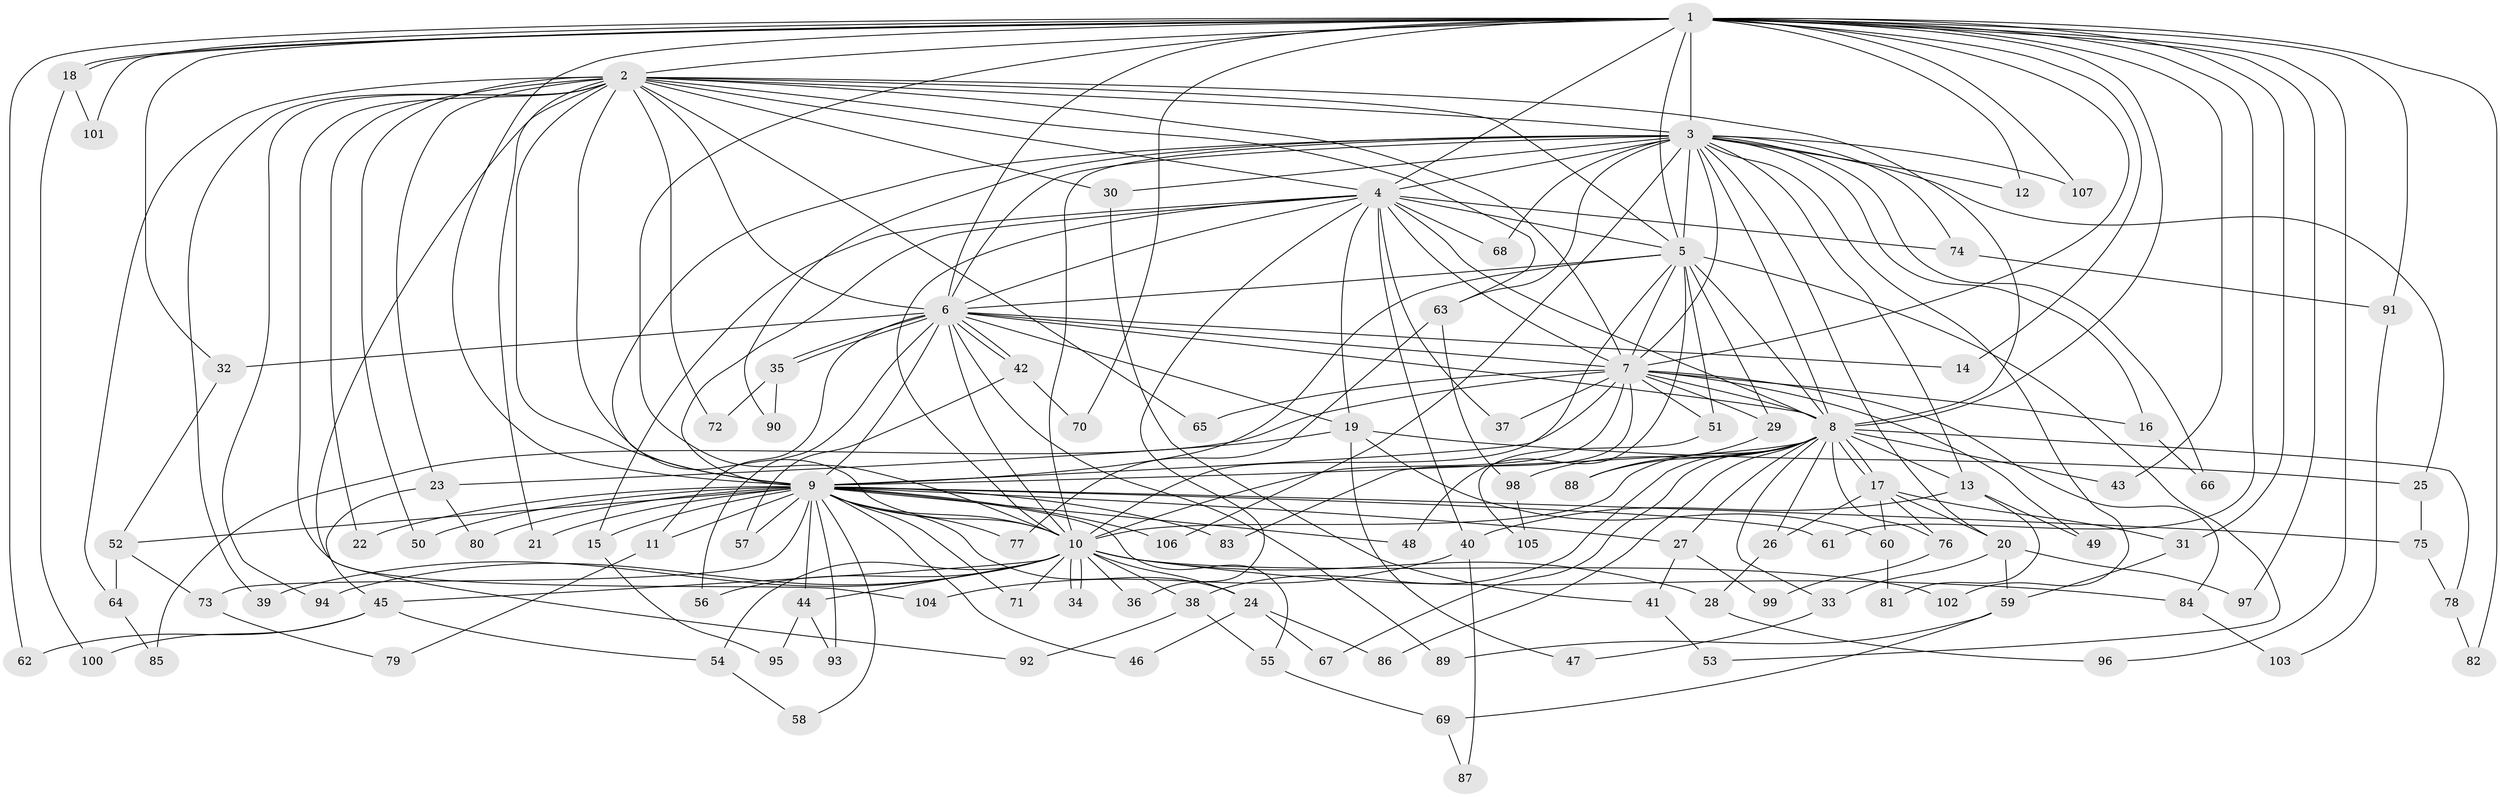 // Generated by graph-tools (version 1.1) at 2025/01/03/09/25 03:01:31]
// undirected, 107 vertices, 239 edges
graph export_dot {
graph [start="1"]
  node [color=gray90,style=filled];
  1;
  2;
  3;
  4;
  5;
  6;
  7;
  8;
  9;
  10;
  11;
  12;
  13;
  14;
  15;
  16;
  17;
  18;
  19;
  20;
  21;
  22;
  23;
  24;
  25;
  26;
  27;
  28;
  29;
  30;
  31;
  32;
  33;
  34;
  35;
  36;
  37;
  38;
  39;
  40;
  41;
  42;
  43;
  44;
  45;
  46;
  47;
  48;
  49;
  50;
  51;
  52;
  53;
  54;
  55;
  56;
  57;
  58;
  59;
  60;
  61;
  62;
  63;
  64;
  65;
  66;
  67;
  68;
  69;
  70;
  71;
  72;
  73;
  74;
  75;
  76;
  77;
  78;
  79;
  80;
  81;
  82;
  83;
  84;
  85;
  86;
  87;
  88;
  89;
  90;
  91;
  92;
  93;
  94;
  95;
  96;
  97;
  98;
  99;
  100;
  101;
  102;
  103;
  104;
  105;
  106;
  107;
  1 -- 2;
  1 -- 3;
  1 -- 4;
  1 -- 5;
  1 -- 6;
  1 -- 7;
  1 -- 8;
  1 -- 9;
  1 -- 10;
  1 -- 12;
  1 -- 14;
  1 -- 18;
  1 -- 18;
  1 -- 31;
  1 -- 32;
  1 -- 43;
  1 -- 61;
  1 -- 62;
  1 -- 70;
  1 -- 82;
  1 -- 91;
  1 -- 96;
  1 -- 97;
  1 -- 101;
  1 -- 107;
  2 -- 3;
  2 -- 4;
  2 -- 5;
  2 -- 6;
  2 -- 7;
  2 -- 8;
  2 -- 9;
  2 -- 10;
  2 -- 21;
  2 -- 22;
  2 -- 23;
  2 -- 30;
  2 -- 39;
  2 -- 50;
  2 -- 63;
  2 -- 64;
  2 -- 65;
  2 -- 72;
  2 -- 92;
  2 -- 94;
  2 -- 104;
  3 -- 4;
  3 -- 5;
  3 -- 6;
  3 -- 7;
  3 -- 8;
  3 -- 9;
  3 -- 10;
  3 -- 12;
  3 -- 13;
  3 -- 16;
  3 -- 20;
  3 -- 25;
  3 -- 30;
  3 -- 63;
  3 -- 66;
  3 -- 68;
  3 -- 74;
  3 -- 90;
  3 -- 102;
  3 -- 106;
  3 -- 107;
  4 -- 5;
  4 -- 6;
  4 -- 7;
  4 -- 8;
  4 -- 9;
  4 -- 10;
  4 -- 15;
  4 -- 19;
  4 -- 36;
  4 -- 37;
  4 -- 40;
  4 -- 68;
  4 -- 74;
  5 -- 6;
  5 -- 7;
  5 -- 8;
  5 -- 9;
  5 -- 10;
  5 -- 29;
  5 -- 48;
  5 -- 51;
  5 -- 53;
  6 -- 7;
  6 -- 8;
  6 -- 9;
  6 -- 10;
  6 -- 11;
  6 -- 14;
  6 -- 19;
  6 -- 32;
  6 -- 35;
  6 -- 35;
  6 -- 42;
  6 -- 42;
  6 -- 56;
  6 -- 89;
  7 -- 8;
  7 -- 9;
  7 -- 10;
  7 -- 16;
  7 -- 29;
  7 -- 37;
  7 -- 49;
  7 -- 51;
  7 -- 65;
  7 -- 83;
  7 -- 84;
  7 -- 85;
  8 -- 9;
  8 -- 10;
  8 -- 13;
  8 -- 17;
  8 -- 17;
  8 -- 26;
  8 -- 27;
  8 -- 33;
  8 -- 38;
  8 -- 43;
  8 -- 67;
  8 -- 76;
  8 -- 78;
  8 -- 86;
  8 -- 88;
  8 -- 98;
  9 -- 10;
  9 -- 11;
  9 -- 15;
  9 -- 21;
  9 -- 22;
  9 -- 24;
  9 -- 27;
  9 -- 44;
  9 -- 46;
  9 -- 48;
  9 -- 50;
  9 -- 52;
  9 -- 55;
  9 -- 57;
  9 -- 58;
  9 -- 61;
  9 -- 71;
  9 -- 73;
  9 -- 75;
  9 -- 77;
  9 -- 80;
  9 -- 83;
  9 -- 93;
  9 -- 106;
  10 -- 24;
  10 -- 28;
  10 -- 34;
  10 -- 34;
  10 -- 36;
  10 -- 38;
  10 -- 39;
  10 -- 44;
  10 -- 45;
  10 -- 54;
  10 -- 56;
  10 -- 71;
  10 -- 84;
  10 -- 94;
  10 -- 102;
  11 -- 79;
  13 -- 40;
  13 -- 49;
  13 -- 81;
  15 -- 95;
  16 -- 66;
  17 -- 20;
  17 -- 26;
  17 -- 31;
  17 -- 60;
  17 -- 76;
  18 -- 100;
  18 -- 101;
  19 -- 23;
  19 -- 25;
  19 -- 47;
  19 -- 60;
  20 -- 33;
  20 -- 59;
  20 -- 97;
  23 -- 45;
  23 -- 80;
  24 -- 46;
  24 -- 67;
  24 -- 86;
  25 -- 75;
  26 -- 28;
  27 -- 41;
  27 -- 99;
  28 -- 96;
  29 -- 88;
  30 -- 41;
  31 -- 59;
  32 -- 52;
  33 -- 47;
  35 -- 72;
  35 -- 90;
  38 -- 55;
  38 -- 92;
  40 -- 87;
  40 -- 104;
  41 -- 53;
  42 -- 57;
  42 -- 70;
  44 -- 93;
  44 -- 95;
  45 -- 54;
  45 -- 62;
  45 -- 100;
  51 -- 105;
  52 -- 64;
  52 -- 73;
  54 -- 58;
  55 -- 69;
  59 -- 69;
  59 -- 89;
  60 -- 81;
  63 -- 77;
  63 -- 98;
  64 -- 85;
  69 -- 87;
  73 -- 79;
  74 -- 91;
  75 -- 78;
  76 -- 99;
  78 -- 82;
  84 -- 103;
  91 -- 103;
  98 -- 105;
}
